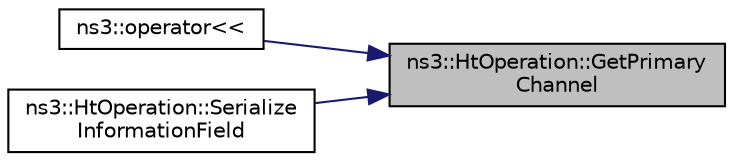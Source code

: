 digraph "ns3::HtOperation::GetPrimaryChannel"
{
 // LATEX_PDF_SIZE
  edge [fontname="Helvetica",fontsize="10",labelfontname="Helvetica",labelfontsize="10"];
  node [fontname="Helvetica",fontsize="10",shape=record];
  rankdir="RL";
  Node1 [label="ns3::HtOperation::GetPrimary\lChannel",height=0.2,width=0.4,color="black", fillcolor="grey75", style="filled", fontcolor="black",tooltip="Return the Primary Channel field in the HT Operation information element."];
  Node1 -> Node2 [dir="back",color="midnightblue",fontsize="10",style="solid",fontname="Helvetica"];
  Node2 [label="ns3::operator\<\<",height=0.2,width=0.4,color="black", fillcolor="white", style="filled",URL="$namespacens3.html#ae717a480741ca14507b3c209fae97878",tooltip="output stream output operator"];
  Node1 -> Node3 [dir="back",color="midnightblue",fontsize="10",style="solid",fontname="Helvetica"];
  Node3 [label="ns3::HtOperation::Serialize\lInformationField",height=0.2,width=0.4,color="black", fillcolor="white", style="filled",URL="$classns3_1_1_ht_operation.html#ace33d7d7c4d9cd4a9446121cb9f241ff",tooltip="Serialize information (i.e., the body of the IE, not including the Element ID and length octets)"];
}
